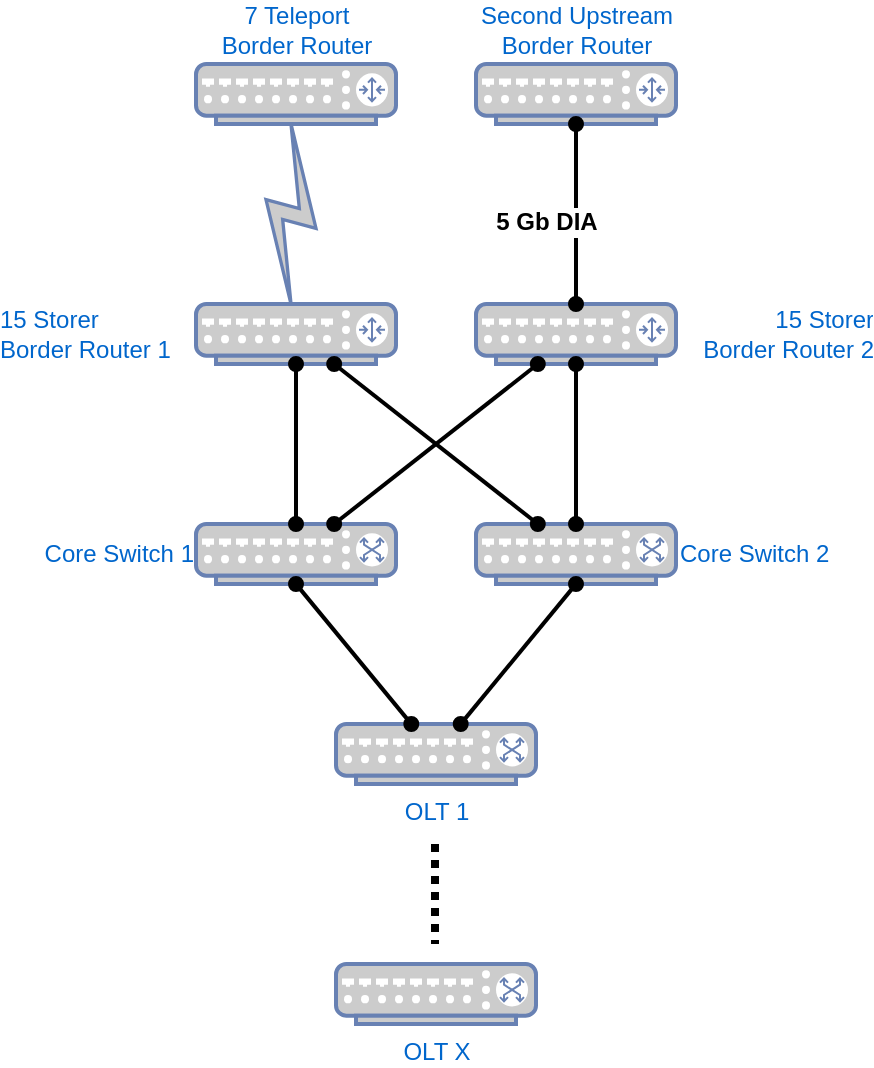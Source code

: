 <mxfile version="21.2.4" type="github" pages="4">
  <diagram name="Page-1" id="lTvoeNrfEDn3qi3mLz7C">
    <mxGraphModel dx="1434" dy="782" grid="1" gridSize="10" guides="1" tooltips="1" connect="1" arrows="1" fold="1" page="1" pageScale="1" pageWidth="850" pageHeight="1100" math="0" shadow="0">
      <root>
        <mxCell id="0" />
        <mxCell id="1" parent="0" />
        <mxCell id="v9g-lyLcr0TJX-KbhJyf-33" value="Second Upstream&lt;br&gt;Border Router" style="fontColor=#0066CC;verticalAlign=bottom;verticalLabelPosition=top;labelPosition=center;align=center;html=1;outlineConnect=0;fillColor=#CCCCCC;strokeColor=#6881B3;gradientColor=none;gradientDirection=north;strokeWidth=2;shape=mxgraph.networks.router;" parent="1" vertex="1">
          <mxGeometry x="440" y="170" width="100" height="30" as="geometry" />
        </mxCell>
        <mxCell id="v9g-lyLcr0TJX-KbhJyf-34" value="15 Storer&lt;br&gt;Border Router 1" style="fontColor=#0066CC;verticalAlign=middle;verticalLabelPosition=middle;labelPosition=left;align=left;html=1;outlineConnect=0;fillColor=#CCCCCC;strokeColor=#6881B3;gradientColor=none;gradientDirection=north;strokeWidth=2;shape=mxgraph.networks.router;labelBackgroundColor=default;" parent="1" vertex="1">
          <mxGeometry x="300" y="290" width="100" height="30" as="geometry" />
        </mxCell>
        <mxCell id="v9g-lyLcr0TJX-KbhJyf-37" value="7 Teleport&lt;br&gt;Border Router" style="fontColor=#0066CC;verticalAlign=bottom;verticalLabelPosition=top;labelPosition=center;align=center;html=1;outlineConnect=0;fillColor=#CCCCCC;strokeColor=#6881B3;gradientColor=none;gradientDirection=north;strokeWidth=2;shape=mxgraph.networks.router;" parent="1" vertex="1">
          <mxGeometry x="300" y="170" width="100" height="30" as="geometry" />
        </mxCell>
        <mxCell id="v9g-lyLcr0TJX-KbhJyf-40" value="15 Storer&lt;br&gt;&lt;div&gt;Border Router 2&lt;/div&gt;" style="fontColor=#0066CC;verticalAlign=middle;verticalLabelPosition=middle;labelPosition=right;align=right;html=1;outlineConnect=0;fillColor=#CCCCCC;strokeColor=#6881B3;gradientColor=none;gradientDirection=north;strokeWidth=2;shape=mxgraph.networks.router;labelBackgroundColor=default;" parent="1" vertex="1">
          <mxGeometry x="440" y="290" width="100" height="30" as="geometry" />
        </mxCell>
        <mxCell id="v9g-lyLcr0TJX-KbhJyf-35" style="rounded=0;orthogonalLoop=1;jettySize=auto;html=1;endArrow=oval;endFill=1;startArrow=oval;startFill=1;strokeWidth=2;exitX=0.5;exitY=1;exitDx=0;exitDy=0;exitPerimeter=0;entryX=0.5;entryY=0;entryDx=0;entryDy=0;entryPerimeter=0;" parent="1" source="v9g-lyLcr0TJX-KbhJyf-33" target="v9g-lyLcr0TJX-KbhJyf-40" edge="1">
          <mxGeometry relative="1" as="geometry">
            <mxPoint x="640" y="90" as="sourcePoint" />
          </mxGeometry>
        </mxCell>
        <mxCell id="v9g-lyLcr0TJX-KbhJyf-36" value="&lt;div&gt;&lt;b style=&quot;font-size: 12px;&quot;&gt;5 Gb DIA&lt;/b&gt;&lt;/div&gt;" style="edgeLabel;html=1;align=center;verticalAlign=middle;resizable=0;points=[];labelBackgroundColor=default;spacingLeft=0;" parent="v9g-lyLcr0TJX-KbhJyf-35" vertex="1" connectable="0">
          <mxGeometry x="-0.286" y="-1" relative="1" as="geometry">
            <mxPoint x="-14" y="17" as="offset" />
          </mxGeometry>
        </mxCell>
        <mxCell id="v9g-lyLcr0TJX-KbhJyf-42" value="&lt;div&gt;Core Switch 1&lt;/div&gt;" style="fontColor=#0066CC;verticalAlign=middle;verticalLabelPosition=middle;labelPosition=left;align=right;html=1;outlineConnect=0;fillColor=#CCCCCC;strokeColor=#6881B3;gradientColor=none;gradientDirection=north;strokeWidth=2;shape=mxgraph.networks.switch;" parent="1" vertex="1">
          <mxGeometry x="300" y="400" width="100" height="30" as="geometry" />
        </mxCell>
        <mxCell id="v9g-lyLcr0TJX-KbhJyf-43" value="Core Switch 2" style="fontColor=#0066CC;verticalAlign=middle;verticalLabelPosition=middle;labelPosition=right;align=left;html=1;outlineConnect=0;fillColor=#CCCCCC;strokeColor=#6881B3;gradientColor=none;gradientDirection=north;strokeWidth=2;shape=mxgraph.networks.switch;" parent="1" vertex="1">
          <mxGeometry x="440" y="400" width="100" height="30" as="geometry" />
        </mxCell>
        <mxCell id="v9g-lyLcr0TJX-KbhJyf-44" style="rounded=0;orthogonalLoop=1;jettySize=auto;html=1;endArrow=oval;endFill=1;startArrow=oval;startFill=1;strokeWidth=2;entryX=0.5;entryY=0;entryDx=0;entryDy=0;entryPerimeter=0;" parent="1" source="v9g-lyLcr0TJX-KbhJyf-34" target="v9g-lyLcr0TJX-KbhJyf-42" edge="1">
          <mxGeometry relative="1" as="geometry">
            <mxPoint x="100" y="320" as="sourcePoint" />
            <mxPoint x="220" y="490" as="targetPoint" />
          </mxGeometry>
        </mxCell>
        <mxCell id="v9g-lyLcr0TJX-KbhJyf-46" style="rounded=0;orthogonalLoop=1;jettySize=auto;html=1;endArrow=oval;endFill=1;startArrow=oval;startFill=1;strokeWidth=2;" parent="1" source="v9g-lyLcr0TJX-KbhJyf-34" target="v9g-lyLcr0TJX-KbhJyf-43" edge="1">
          <mxGeometry relative="1" as="geometry">
            <mxPoint x="360" y="330" as="sourcePoint" />
            <mxPoint x="360" y="410" as="targetPoint" />
          </mxGeometry>
        </mxCell>
        <mxCell id="v9g-lyLcr0TJX-KbhJyf-48" style="rounded=0;orthogonalLoop=1;jettySize=auto;html=1;endArrow=oval;endFill=1;startArrow=oval;startFill=1;strokeWidth=2;" parent="1" source="v9g-lyLcr0TJX-KbhJyf-40" target="v9g-lyLcr0TJX-KbhJyf-42" edge="1">
          <mxGeometry relative="1" as="geometry">
            <mxPoint x="370" y="340" as="sourcePoint" />
            <mxPoint x="380" y="410" as="targetPoint" />
          </mxGeometry>
        </mxCell>
        <mxCell id="v9g-lyLcr0TJX-KbhJyf-50" style="rounded=0;orthogonalLoop=1;jettySize=auto;html=1;endArrow=oval;endFill=1;startArrow=oval;startFill=1;strokeWidth=2;" parent="1" source="v9g-lyLcr0TJX-KbhJyf-40" target="v9g-lyLcr0TJX-KbhJyf-43" edge="1">
          <mxGeometry relative="1" as="geometry">
            <mxPoint x="489.5" y="320" as="sourcePoint" />
            <mxPoint x="489.5" y="400" as="targetPoint" />
          </mxGeometry>
        </mxCell>
        <mxCell id="v9g-lyLcr0TJX-KbhJyf-52" value="&lt;div&gt;OLT 1&lt;/div&gt;" style="fontColor=#0066CC;verticalAlign=top;verticalLabelPosition=bottom;labelPosition=center;align=center;html=1;outlineConnect=0;fillColor=#CCCCCC;strokeColor=#6881B3;gradientColor=none;gradientDirection=north;strokeWidth=2;shape=mxgraph.networks.switch;" parent="1" vertex="1">
          <mxGeometry x="370" y="500" width="100" height="30" as="geometry" />
        </mxCell>
        <mxCell id="v9g-lyLcr0TJX-KbhJyf-53" style="rounded=0;orthogonalLoop=1;jettySize=auto;html=1;exitX=0.5;exitY=1;exitDx=0;exitDy=0;exitPerimeter=0;strokeWidth=2;endArrow=oval;endFill=1;startArrow=oval;startFill=1;" parent="1" source="v9g-lyLcr0TJX-KbhJyf-42" target="v9g-lyLcr0TJX-KbhJyf-52" edge="1">
          <mxGeometry relative="1" as="geometry" />
        </mxCell>
        <mxCell id="v9g-lyLcr0TJX-KbhJyf-54" style="rounded=0;orthogonalLoop=1;jettySize=auto;html=1;exitX=0.5;exitY=1;exitDx=0;exitDy=0;exitPerimeter=0;strokeWidth=2;endArrow=oval;endFill=1;startArrow=oval;startFill=1;" parent="1" source="v9g-lyLcr0TJX-KbhJyf-43" target="v9g-lyLcr0TJX-KbhJyf-52" edge="1">
          <mxGeometry relative="1" as="geometry" />
        </mxCell>
        <mxCell id="v9g-lyLcr0TJX-KbhJyf-55" value="&lt;div&gt;OLT X&lt;/div&gt;" style="fontColor=#0066CC;verticalAlign=top;verticalLabelPosition=bottom;labelPosition=center;align=center;html=1;outlineConnect=0;fillColor=#CCCCCC;strokeColor=#6881B3;gradientColor=none;gradientDirection=north;strokeWidth=2;shape=mxgraph.networks.switch;" parent="1" vertex="1">
          <mxGeometry x="370" y="620" width="100" height="30" as="geometry" />
        </mxCell>
        <mxCell id="v9g-lyLcr0TJX-KbhJyf-56" value="" style="orthogonalLoop=1;jettySize=auto;html=1;rounded=0;dashed=1;endArrow=none;endFill=0;strokeWidth=4;dashPattern=1 1;" parent="1" edge="1">
          <mxGeometry width="80" relative="1" as="geometry">
            <mxPoint x="419.5" y="560" as="sourcePoint" />
            <mxPoint x="419.5" y="610" as="targetPoint" />
          </mxGeometry>
        </mxCell>
        <mxCell id="qkACdqoNcziTlAMzfTC_-1" value="" style="fontColor=#0066CC;verticalAlign=top;verticalLabelPosition=bottom;labelPosition=center;align=center;html=1;outlineConnect=0;fillColor=#CCCCCC;strokeColor=#6881B3;gradientColor=none;gradientDirection=north;strokeWidth=2;shape=mxgraph.networks.comm_link;" parent="1" vertex="1">
          <mxGeometry x="335" y="200" width="25" height="90" as="geometry" />
        </mxCell>
      </root>
    </mxGraphModel>
  </diagram>
  <diagram id="ldLt90jKaEwZHKQVQ9SH" name="Page-2">
    <mxGraphModel dx="1434" dy="782" grid="1" gridSize="10" guides="1" tooltips="1" connect="1" arrows="1" fold="1" page="1" pageScale="1" pageWidth="850" pageHeight="1100" math="0" shadow="0">
      <root>
        <mxCell id="0" />
        <mxCell id="1" parent="0" />
        <mxCell id="lziXZ7SM_UatVhRU3QI8-1" value="" style="fontColor=#0066CC;verticalAlign=top;verticalLabelPosition=bottom;labelPosition=center;align=center;html=1;outlineConnect=0;fillColor=#CCCCCC;strokeColor=#6881B3;gradientColor=none;gradientDirection=north;strokeWidth=2;shape=mxgraph.networks.router;" parent="1" vertex="1">
          <mxGeometry x="310" y="360" width="100" height="30" as="geometry" />
        </mxCell>
      </root>
    </mxGraphModel>
  </diagram>
  <diagram name="Copy of Page-2" id="l7fpu74nM6tmV7rQFiXq">
    <mxGraphModel dx="1434" dy="782" grid="1" gridSize="10" guides="1" tooltips="1" connect="1" arrows="1" fold="1" page="1" pageScale="1" pageWidth="850" pageHeight="1100" math="0" shadow="0">
      <root>
        <mxCell id="0ozsNC-3qATlY3qg9g35-0" />
        <mxCell id="0ozsNC-3qATlY3qg9g35-1" parent="0ozsNC-3qATlY3qg9g35-0" />
        <mxCell id="0ozsNC-3qATlY3qg9g35-2" value="&lt;div style=&quot;font-size: 15px;&quot;&gt;&lt;font style=&quot;font-size: 15px;&quot;&gt;&lt;b&gt;&lt;font style=&quot;font-size: 15px;&quot;&gt;vyos-r1&lt;/font&gt;&lt;br&gt;10.0.1.1/24&lt;/b&gt;&lt;/font&gt;&lt;/div&gt;" style="verticalAlign=middle;verticalLabelPosition=middle;labelPosition=left;align=right;html=1;outlineConnect=0;gradientDirection=north;strokeWidth=2;shape=mxgraph.networks.router;labelBackgroundColor=none;rounded=0;fillColor=#F5AB50;strokeColor=#909090;fontColor=#1A1A1A;spacing=5;" parent="0ozsNC-3qATlY3qg9g35-1" vertex="1">
          <mxGeometry x="337.5" y="100" width="100" height="30" as="geometry" />
        </mxCell>
        <mxCell id="wbde6btYGo1Rc7aDojYe-2" value="&lt;font size=&quot;1&quot;&gt;&lt;b style=&quot;font-size: 14px;&quot;&gt;proxmox&lt;br&gt;&lt;/b&gt;&lt;span style=&quot;font-size: 14px;&quot;&gt;vmbr1&lt;/span&gt;&lt;b style=&quot;font-size: 14px;&quot;&gt;&lt;br&gt;&lt;/b&gt;&lt;/font&gt;" style="verticalAlign=middle;verticalLabelPosition=middle;labelPosition=left;align=right;html=1;outlineConnect=0;gradientDirection=north;strokeWidth=2;shape=mxgraph.networks.switch;labelBackgroundColor=none;rounded=0;fillColor=#F5AB50;strokeColor=#909090;fontColor=#1A1A1A;spacingLeft=0;spacing=-1;spacingRight=3;" parent="0ozsNC-3qATlY3qg9g35-1" vertex="1">
          <mxGeometry x="337.5" y="180" width="100" height="30" as="geometry" />
        </mxCell>
        <mxCell id="wbde6btYGo1Rc7aDojYe-5" style="rounded=0;orthogonalLoop=1;jettySize=auto;html=1;entryX=0.5;entryY=0;entryDx=0;entryDy=0;entryPerimeter=0;exitX=0.5;exitY=1;exitDx=0;exitDy=0;exitPerimeter=0;labelBackgroundColor=none;fontColor=default;strokeColor=#182E3E;startArrow=oval;startFill=1;endArrow=oval;endFill=1;spacing=5;" parent="0ozsNC-3qATlY3qg9g35-1" source="0ozsNC-3qATlY3qg9g35-2" target="wbde6btYGo1Rc7aDojYe-2" edge="1">
          <mxGeometry relative="1" as="geometry">
            <mxPoint x="402.5" y="150" as="sourcePoint" />
          </mxGeometry>
        </mxCell>
        <mxCell id="wbde6btYGo1Rc7aDojYe-6" style="rounded=0;orthogonalLoop=1;jettySize=auto;html=1;exitX=0.5;exitY=0;exitDx=0;exitDy=0;exitPerimeter=0;entryX=0.5;entryY=1;entryDx=0;entryDy=0;entryPerimeter=0;endArrow=oval;endFill=1;startArrow=oval;startFill=1;labelBackgroundColor=none;fontColor=default;strokeColor=#182E3E;spacing=5;" parent="0ozsNC-3qATlY3qg9g35-1" source="yPNx-ZVjFcf2uYVJnIcy-0" target="wbde6btYGo1Rc7aDojYe-2" edge="1">
          <mxGeometry relative="1" as="geometry">
            <mxPoint x="387.5" y="260" as="sourcePoint" />
          </mxGeometry>
        </mxCell>
        <mxCell id="yPNx-ZVjFcf2uYVJnIcy-0" value="&lt;b&gt;server1&lt;/b&gt;&lt;br&gt;&lt;div&gt;10.0.1.11&lt;/div&gt;" style="verticalAlign=middle;verticalLabelPosition=middle;labelPosition=left;align=right;html=1;outlineConnect=0;gradientDirection=north;strokeWidth=2;shape=mxgraph.networks.virtual_pc;labelBackgroundColor=none;rounded=0;fillColor=#F5AB50;strokeColor=#909090;fontColor=#1A1A1A;spacing=5;" parent="0ozsNC-3qATlY3qg9g35-1" vertex="1">
          <mxGeometry x="330" y="260" width="115" height="85" as="geometry" />
        </mxCell>
      </root>
    </mxGraphModel>
  </diagram>
  <diagram id="gqFhfYWQzc5XKCkIP0LY" name="Page-4">
    <mxGraphModel dx="1434" dy="782" grid="1" gridSize="10" guides="1" tooltips="1" connect="1" arrows="1" fold="1" page="1" pageScale="1" pageWidth="850" pageHeight="1100" math="0" shadow="0">
      <root>
        <mxCell id="0" />
        <mxCell id="1" parent="0" />
        <mxCell id="LraWY5jU_N1q2EquGSfM-1" value="host4" style="fontColor=#000000;verticalAlign=top;verticalLabelPosition=bottom;labelPosition=center;align=center;html=1;outlineConnect=0;fillColor=#CCCCCC;strokeColor=#6881B3;gradientColor=none;gradientDirection=north;strokeWidth=2;shape=mxgraph.networks.virtual_server;fontStyle=1;fontSize=14;" parent="1" vertex="1">
          <mxGeometry x="450" y="280" width="110" height="120" as="geometry" />
        </mxCell>
        <mxCell id="LraWY5jU_N1q2EquGSfM-2" value="&lt;b style=&quot;font-size: 14px;&quot;&gt;&lt;font style=&quot;font-size: 14px;&quot; color=&quot;#000000&quot;&gt;host1&lt;/font&gt;&lt;/b&gt;" style="fontColor=#0066CC;verticalAlign=top;verticalLabelPosition=bottom;labelPosition=center;align=center;html=1;outlineConnect=0;fillColor=#CCCCCC;strokeColor=#6881B3;gradientColor=none;gradientDirection=north;strokeWidth=2;shape=mxgraph.networks.virtual_server;fontSize=14;" parent="1" vertex="1">
          <mxGeometry x="280" y="120" width="110" height="120" as="geometry" />
        </mxCell>
        <mxCell id="LraWY5jU_N1q2EquGSfM-3" value="host3" style="fontColor=#000000;verticalAlign=top;verticalLabelPosition=bottom;labelPosition=center;align=center;html=1;outlineConnect=0;fillColor=#CCCCCC;strokeColor=#6881B3;gradientColor=none;gradientDirection=north;strokeWidth=2;shape=mxgraph.networks.virtual_server;fontStyle=1;fontSize=14;" parent="1" vertex="1">
          <mxGeometry x="280" y="280" width="110" height="120" as="geometry" />
        </mxCell>
        <mxCell id="LraWY5jU_N1q2EquGSfM-4" value="&lt;div style=&quot;font-size: 14px;&quot;&gt;host2&lt;/div&gt;" style="fontColor=#000000;verticalAlign=top;verticalLabelPosition=bottom;labelPosition=center;align=center;html=1;outlineConnect=0;fillColor=#CCCCCC;strokeColor=#6881B3;gradientColor=none;gradientDirection=north;strokeWidth=2;shape=mxgraph.networks.virtual_server;fontStyle=1;fontSize=14;" parent="1" vertex="1">
          <mxGeometry x="450" y="120" width="110" height="120" as="geometry" />
        </mxCell>
      </root>
    </mxGraphModel>
  </diagram>
</mxfile>
